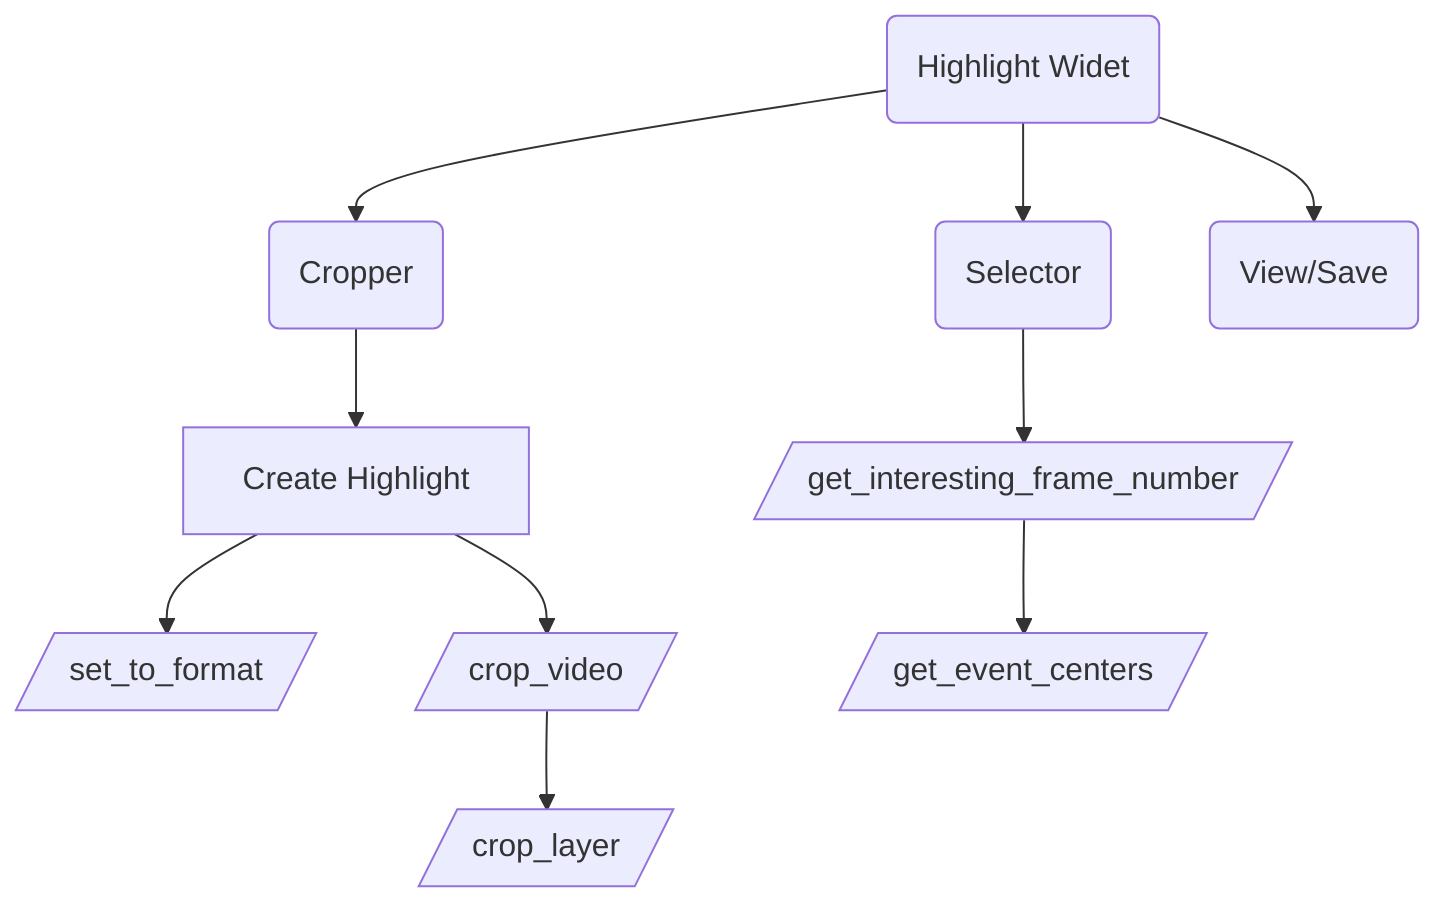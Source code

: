 graph TD;
    A(Highlight Widet) --> B(Cropper);
    A --> C(Selector);
    A --> D(View/Save);
    B --> E[Create Highlight];
    E --> F[/set_to_format/];
    E --> G[/crop_video/];
    G --> H[/crop_layer/];
    C --> I[/get_interesting_frame_number/];
    I --> J[/get_event_centers/]